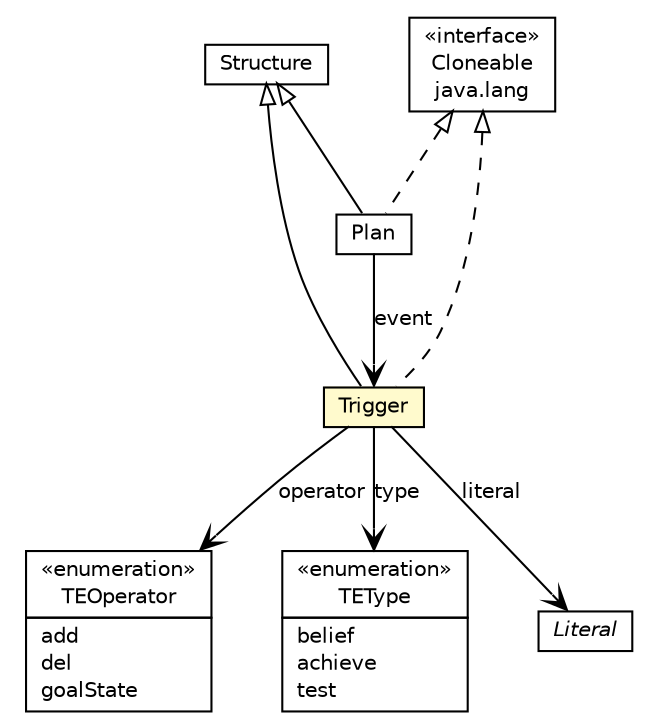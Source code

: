 #!/usr/local/bin/dot
#
# Class diagram 
# Generated by UMLGraph version R5_6_6-1-g9240c4 (http://www.umlgraph.org/)
#

digraph G {
	edge [fontname="Helvetica",fontsize=10,labelfontname="Helvetica",labelfontsize=10];
	node [fontname="Helvetica",fontsize=10,shape=plaintext];
	nodesep=0.25;
	ranksep=0.5;
	// jason.asSyntax.Trigger
	c46853 [label=<<table title="jason.asSyntax.Trigger" border="0" cellborder="1" cellspacing="0" cellpadding="2" port="p" bgcolor="lemonChiffon" href="./Trigger.html">
		<tr><td><table border="0" cellspacing="0" cellpadding="1">
<tr><td align="center" balign="center"> Trigger </td></tr>
		</table></td></tr>
		</table>>, URL="./Trigger.html", fontname="Helvetica", fontcolor="black", fontsize=10.0];
	// jason.asSyntax.Trigger.TEOperator
	c46854 [label=<<table title="jason.asSyntax.Trigger.TEOperator" border="0" cellborder="1" cellspacing="0" cellpadding="2" port="p" href="./Trigger.TEOperator.html">
		<tr><td><table border="0" cellspacing="0" cellpadding="1">
<tr><td align="center" balign="center"> &#171;enumeration&#187; </td></tr>
<tr><td align="center" balign="center"> TEOperator </td></tr>
		</table></td></tr>
		<tr><td><table border="0" cellspacing="0" cellpadding="1">
<tr><td align="left" balign="left"> add </td></tr>
<tr><td align="left" balign="left"> del </td></tr>
<tr><td align="left" balign="left"> goalState </td></tr>
		</table></td></tr>
		</table>>, URL="./Trigger.TEOperator.html", fontname="Helvetica", fontcolor="black", fontsize=10.0];
	// jason.asSyntax.Trigger.TEType
	c46855 [label=<<table title="jason.asSyntax.Trigger.TEType" border="0" cellborder="1" cellspacing="0" cellpadding="2" port="p" href="./Trigger.TEType.html">
		<tr><td><table border="0" cellspacing="0" cellpadding="1">
<tr><td align="center" balign="center"> &#171;enumeration&#187; </td></tr>
<tr><td align="center" balign="center"> TEType </td></tr>
		</table></td></tr>
		<tr><td><table border="0" cellspacing="0" cellpadding="1">
<tr><td align="left" balign="left"> belief </td></tr>
<tr><td align="left" balign="left"> achieve </td></tr>
<tr><td align="left" balign="left"> test </td></tr>
		</table></td></tr>
		</table>>, URL="./Trigger.TEType.html", fontname="Helvetica", fontcolor="black", fontsize=10.0];
	// jason.asSyntax.Structure
	c46857 [label=<<table title="jason.asSyntax.Structure" border="0" cellborder="1" cellspacing="0" cellpadding="2" port="p" href="./Structure.html">
		<tr><td><table border="0" cellspacing="0" cellpadding="1">
<tr><td align="center" balign="center"> Structure </td></tr>
		</table></td></tr>
		</table>>, URL="./Structure.html", fontname="Helvetica", fontcolor="black", fontsize=10.0];
	// jason.asSyntax.Plan
	c46870 [label=<<table title="jason.asSyntax.Plan" border="0" cellborder="1" cellspacing="0" cellpadding="2" port="p" href="./Plan.html">
		<tr><td><table border="0" cellspacing="0" cellpadding="1">
<tr><td align="center" balign="center"> Plan </td></tr>
		</table></td></tr>
		</table>>, URL="./Plan.html", fontname="Helvetica", fontcolor="black", fontsize=10.0];
	// jason.asSyntax.Literal
	c46879 [label=<<table title="jason.asSyntax.Literal" border="0" cellborder="1" cellspacing="0" cellpadding="2" port="p" href="./Literal.html">
		<tr><td><table border="0" cellspacing="0" cellpadding="1">
<tr><td align="center" balign="center"><font face="Helvetica-Oblique"> Literal </font></td></tr>
		</table></td></tr>
		</table>>, URL="./Literal.html", fontname="Helvetica", fontcolor="black", fontsize=10.0];
	//jason.asSyntax.Trigger extends jason.asSyntax.Structure
	c46857:p -> c46853:p [dir=back,arrowtail=empty];
	//jason.asSyntax.Trigger implements java.lang.Cloneable
	c47075:p -> c46853:p [dir=back,arrowtail=empty,style=dashed];
	// jason.asSyntax.Trigger NAVASSOC jason.asSyntax.Literal
	c46853:p -> c46879:p [taillabel="", label="literal", headlabel="", fontname="Helvetica", fontcolor="black", fontsize=10.0, color="black", arrowhead=open];
	// jason.asSyntax.Trigger NAVASSOC jason.asSyntax.Trigger.TEOperator
	c46853:p -> c46854:p [taillabel="", label="operator", headlabel="", fontname="Helvetica", fontcolor="black", fontsize=10.0, color="black", arrowhead=open];
	// jason.asSyntax.Trigger NAVASSOC jason.asSyntax.Trigger.TEType
	c46853:p -> c46855:p [taillabel="", label="type", headlabel="", fontname="Helvetica", fontcolor="black", fontsize=10.0, color="black", arrowhead=open];
	//jason.asSyntax.Plan extends jason.asSyntax.Structure
	c46857:p -> c46870:p [dir=back,arrowtail=empty];
	//jason.asSyntax.Plan implements java.lang.Cloneable
	c47075:p -> c46870:p [dir=back,arrowtail=empty,style=dashed];
	// jason.asSyntax.Plan NAVASSOC jason.asSyntax.Trigger
	c46870:p -> c46853:p [taillabel="", label="event", headlabel="", fontname="Helvetica", fontcolor="black", fontsize=10.0, color="black", arrowhead=open];
	// java.lang.Cloneable
	c47075 [label=<<table title="java.lang.Cloneable" border="0" cellborder="1" cellspacing="0" cellpadding="2" port="p" href="http://java.sun.com/j2se/1.4.2/docs/api/java/lang/Cloneable.html">
		<tr><td><table border="0" cellspacing="0" cellpadding="1">
<tr><td align="center" balign="center"> &#171;interface&#187; </td></tr>
<tr><td align="center" balign="center"> Cloneable </td></tr>
<tr><td align="center" balign="center"> java.lang </td></tr>
		</table></td></tr>
		</table>>, URL="http://java.sun.com/j2se/1.4.2/docs/api/java/lang/Cloneable.html", fontname="Helvetica", fontcolor="black", fontsize=10.0];
}

